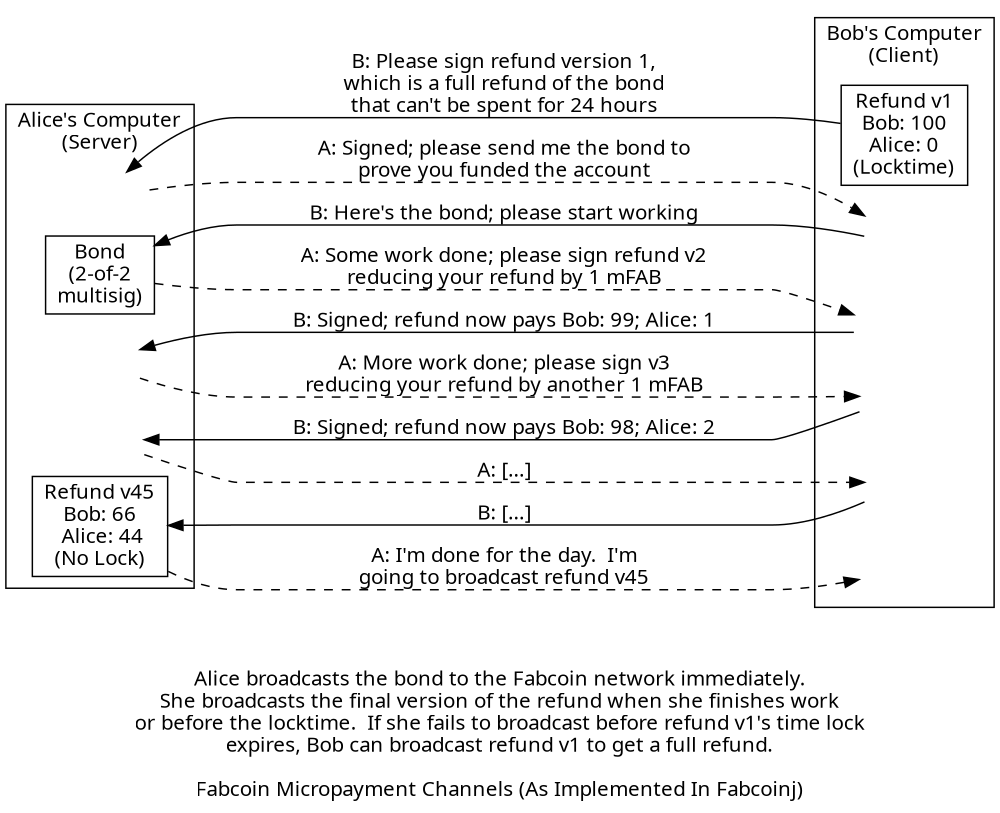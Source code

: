 digraph paymentchannel {
size=6.66;
rankdir=LR;
//splines = false;
nodesep = 0.1;

edge [ fontname="Sans", minlen = 4 ];
node [ fontname="Sans", style = invis, shape = box ];
graph [ fontname="Sans" ]



subgraph cluster_alice {
    label = "Alice's Computer\n(Server)"
    rank = same;
    //atx2v1;
    atx2v1s;
    atx1v2 [ label = "Bond\n(2-of-2\nmultisig)", style = unfilled, bgcolor = grey ];

    //atx2v2;
    atx2v3 [ label = " \n \n "];
    atx2v4;
    atx2v5 [ label = "Refund v45\nBob: 66\n Alice: 44\n(No Lock)", style = unfilled, bgcolor = grey ];

}

subgraph cluster_bob {
    label = "Bob's Computer\n(Client)"
    rank = same;
    btx2v1 [ label = "Refund v1\nBob: 100\nAlice: 0\n(Locktime)", style = unfilled, bgcolor = grey ];
    //btx2v1s;
    btx1v2 [label = " \n \n \n "];

    btx2v2s;
    btx2v3;
    btx2v4 [ label = " \n \n \n "];
    btx2v5;
}

btx2v1 -> atx2v1s [ label = "B: Please sign refund version 1,\nwhich is a full refund of the bond\nthat can't be spent for 24 hours" ];
atx2v1s -> btx1v2 [ style = dashed, label = "A: Signed; please send me the bond to\nprove you funded the account" ];
btx1v2 -> atx1v2 [ label = "B: Here's the bond; please start working" ];
atx1v2 -> btx2v2s [ style = dashed, label = "A: Some work done; please sign refund v2\nreducing your refund by 1 mFAB" ];
btx2v2s -> atx2v3 [ label = "B: Signed; refund now pays Bob: 99; Alice: 1" ];
atx2v3 -> btx2v3 [ style = dashed, label = "A: More work done; please sign v3\nreducing your refund by another 1 mFAB" ];
btx2v3 -> atx2v4 [ label = "B: Signed; refund now pays Bob: 98; Alice: 2" ];
atx2v4 -> btx2v4 [ style = dashed, label = "A: [...]" ];
btx2v4 -> atx2v5 [ label = "B: [...]" ];

atx2v5 -> btx2v5 [ style = dashed, label = "A: I'm done for the day.  I'm\ngoing to broadcast refund v45" ];


label = " \n \nAlice broadcasts the bond to the Fabcoin network immediately.\nShe broadcasts the final version of the refund when she finishes work\nor before the locktime.  If she fails to broadcast before refund v1's time lock\nexpires, Bob can broadcast refund v1 to get a full refund.\n \nFabcoin Micropayment Channels (As Implemented In Fabcoinj)"
}
